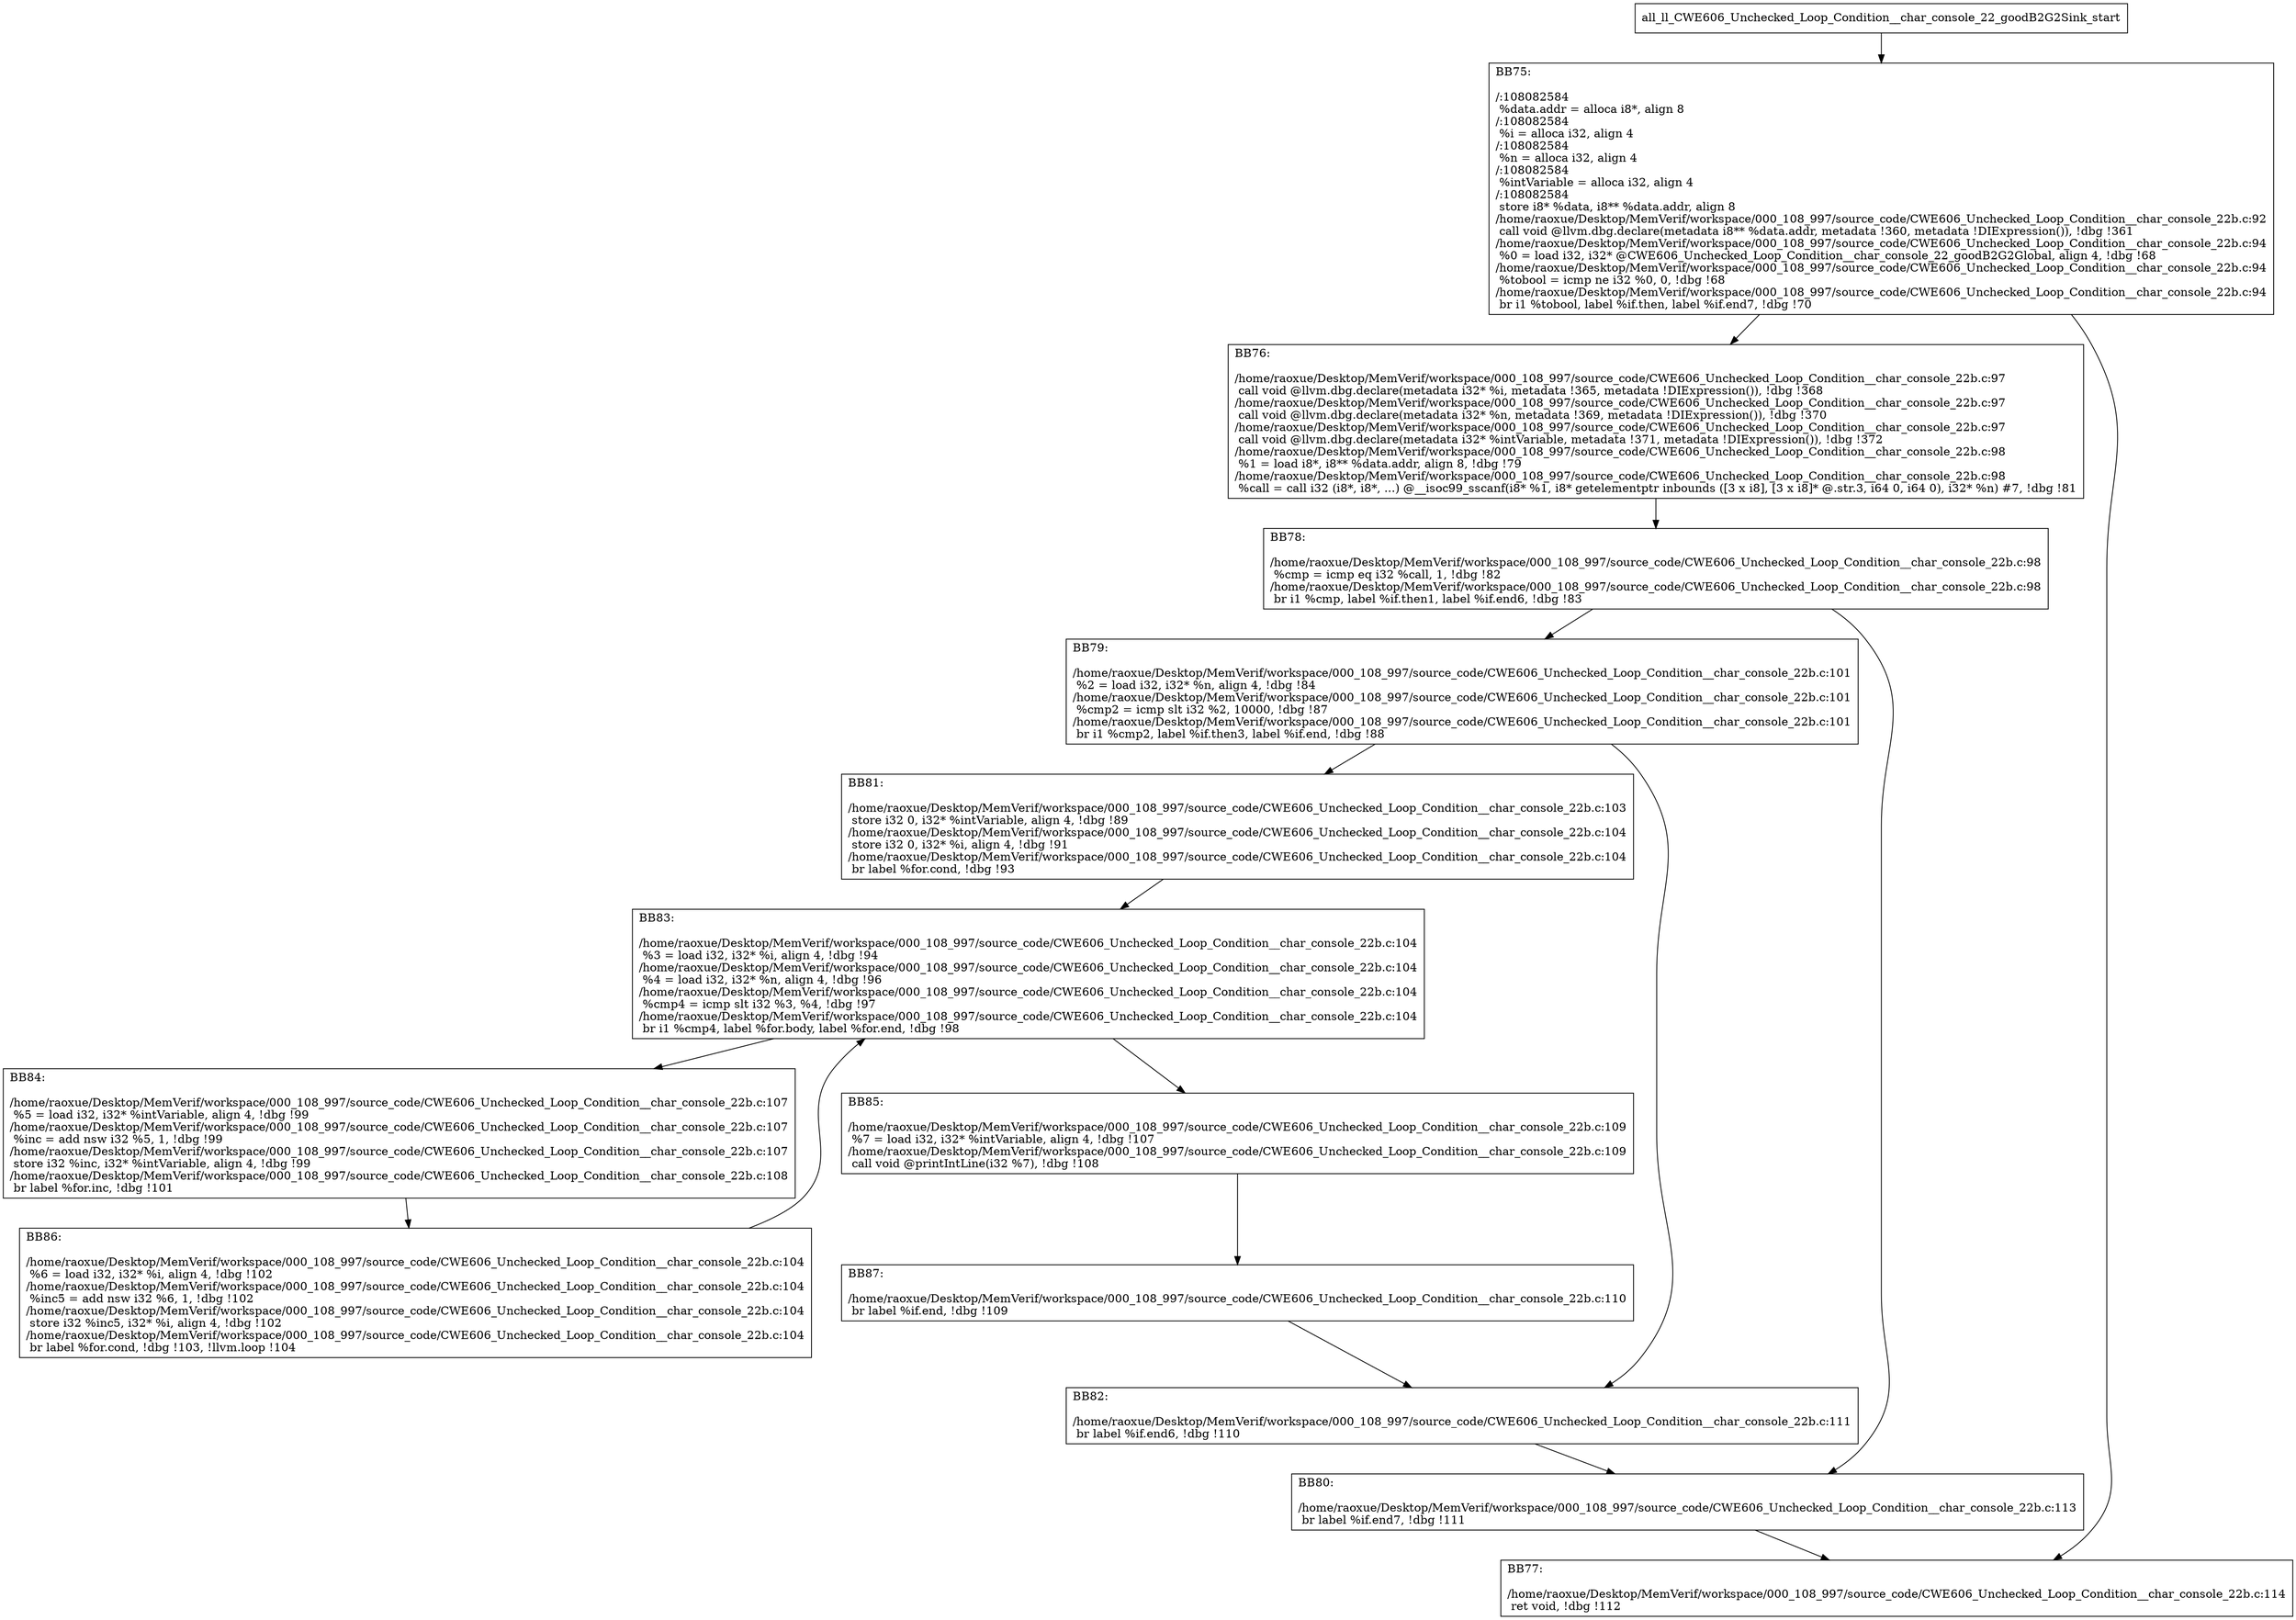 digraph "CFG for'all_ll_CWE606_Unchecked_Loop_Condition__char_console_22_goodB2G2Sink' function" {
	BBall_ll_CWE606_Unchecked_Loop_Condition__char_console_22_goodB2G2Sink_start[shape=record,label="{all_ll_CWE606_Unchecked_Loop_Condition__char_console_22_goodB2G2Sink_start}"];
	BBall_ll_CWE606_Unchecked_Loop_Condition__char_console_22_goodB2G2Sink_start-> all_ll_CWE606_Unchecked_Loop_Condition__char_console_22_goodB2G2SinkBB75;
	all_ll_CWE606_Unchecked_Loop_Condition__char_console_22_goodB2G2SinkBB75 [shape=record, label="{BB75:\l\l/:108082584\l
  %data.addr = alloca i8*, align 8\l
/:108082584\l
  %i = alloca i32, align 4\l
/:108082584\l
  %n = alloca i32, align 4\l
/:108082584\l
  %intVariable = alloca i32, align 4\l
/:108082584\l
  store i8* %data, i8** %data.addr, align 8\l
/home/raoxue/Desktop/MemVerif/workspace/000_108_997/source_code/CWE606_Unchecked_Loop_Condition__char_console_22b.c:92\l
  call void @llvm.dbg.declare(metadata i8** %data.addr, metadata !360, metadata !DIExpression()), !dbg !361\l
/home/raoxue/Desktop/MemVerif/workspace/000_108_997/source_code/CWE606_Unchecked_Loop_Condition__char_console_22b.c:94\l
  %0 = load i32, i32* @CWE606_Unchecked_Loop_Condition__char_console_22_goodB2G2Global, align 4, !dbg !68\l
/home/raoxue/Desktop/MemVerif/workspace/000_108_997/source_code/CWE606_Unchecked_Loop_Condition__char_console_22b.c:94\l
  %tobool = icmp ne i32 %0, 0, !dbg !68\l
/home/raoxue/Desktop/MemVerif/workspace/000_108_997/source_code/CWE606_Unchecked_Loop_Condition__char_console_22b.c:94\l
  br i1 %tobool, label %if.then, label %if.end7, !dbg !70\l
}"];
	all_ll_CWE606_Unchecked_Loop_Condition__char_console_22_goodB2G2SinkBB75-> all_ll_CWE606_Unchecked_Loop_Condition__char_console_22_goodB2G2SinkBB76;
	all_ll_CWE606_Unchecked_Loop_Condition__char_console_22_goodB2G2SinkBB75-> all_ll_CWE606_Unchecked_Loop_Condition__char_console_22_goodB2G2SinkBB77;
	all_ll_CWE606_Unchecked_Loop_Condition__char_console_22_goodB2G2SinkBB76 [shape=record, label="{BB76:\l\l/home/raoxue/Desktop/MemVerif/workspace/000_108_997/source_code/CWE606_Unchecked_Loop_Condition__char_console_22b.c:97\l
  call void @llvm.dbg.declare(metadata i32* %i, metadata !365, metadata !DIExpression()), !dbg !368\l
/home/raoxue/Desktop/MemVerif/workspace/000_108_997/source_code/CWE606_Unchecked_Loop_Condition__char_console_22b.c:97\l
  call void @llvm.dbg.declare(metadata i32* %n, metadata !369, metadata !DIExpression()), !dbg !370\l
/home/raoxue/Desktop/MemVerif/workspace/000_108_997/source_code/CWE606_Unchecked_Loop_Condition__char_console_22b.c:97\l
  call void @llvm.dbg.declare(metadata i32* %intVariable, metadata !371, metadata !DIExpression()), !dbg !372\l
/home/raoxue/Desktop/MemVerif/workspace/000_108_997/source_code/CWE606_Unchecked_Loop_Condition__char_console_22b.c:98\l
  %1 = load i8*, i8** %data.addr, align 8, !dbg !79\l
/home/raoxue/Desktop/MemVerif/workspace/000_108_997/source_code/CWE606_Unchecked_Loop_Condition__char_console_22b.c:98\l
  %call = call i32 (i8*, i8*, ...) @__isoc99_sscanf(i8* %1, i8* getelementptr inbounds ([3 x i8], [3 x i8]* @.str.3, i64 0, i64 0), i32* %n) #7, !dbg !81\l
}"];
	all_ll_CWE606_Unchecked_Loop_Condition__char_console_22_goodB2G2SinkBB76-> all_ll_CWE606_Unchecked_Loop_Condition__char_console_22_goodB2G2SinkBB78;
	all_ll_CWE606_Unchecked_Loop_Condition__char_console_22_goodB2G2SinkBB78 [shape=record, label="{BB78:\l\l/home/raoxue/Desktop/MemVerif/workspace/000_108_997/source_code/CWE606_Unchecked_Loop_Condition__char_console_22b.c:98\l
  %cmp = icmp eq i32 %call, 1, !dbg !82\l
/home/raoxue/Desktop/MemVerif/workspace/000_108_997/source_code/CWE606_Unchecked_Loop_Condition__char_console_22b.c:98\l
  br i1 %cmp, label %if.then1, label %if.end6, !dbg !83\l
}"];
	all_ll_CWE606_Unchecked_Loop_Condition__char_console_22_goodB2G2SinkBB78-> all_ll_CWE606_Unchecked_Loop_Condition__char_console_22_goodB2G2SinkBB79;
	all_ll_CWE606_Unchecked_Loop_Condition__char_console_22_goodB2G2SinkBB78-> all_ll_CWE606_Unchecked_Loop_Condition__char_console_22_goodB2G2SinkBB80;
	all_ll_CWE606_Unchecked_Loop_Condition__char_console_22_goodB2G2SinkBB79 [shape=record, label="{BB79:\l\l/home/raoxue/Desktop/MemVerif/workspace/000_108_997/source_code/CWE606_Unchecked_Loop_Condition__char_console_22b.c:101\l
  %2 = load i32, i32* %n, align 4, !dbg !84\l
/home/raoxue/Desktop/MemVerif/workspace/000_108_997/source_code/CWE606_Unchecked_Loop_Condition__char_console_22b.c:101\l
  %cmp2 = icmp slt i32 %2, 10000, !dbg !87\l
/home/raoxue/Desktop/MemVerif/workspace/000_108_997/source_code/CWE606_Unchecked_Loop_Condition__char_console_22b.c:101\l
  br i1 %cmp2, label %if.then3, label %if.end, !dbg !88\l
}"];
	all_ll_CWE606_Unchecked_Loop_Condition__char_console_22_goodB2G2SinkBB79-> all_ll_CWE606_Unchecked_Loop_Condition__char_console_22_goodB2G2SinkBB81;
	all_ll_CWE606_Unchecked_Loop_Condition__char_console_22_goodB2G2SinkBB79-> all_ll_CWE606_Unchecked_Loop_Condition__char_console_22_goodB2G2SinkBB82;
	all_ll_CWE606_Unchecked_Loop_Condition__char_console_22_goodB2G2SinkBB81 [shape=record, label="{BB81:\l\l/home/raoxue/Desktop/MemVerif/workspace/000_108_997/source_code/CWE606_Unchecked_Loop_Condition__char_console_22b.c:103\l
  store i32 0, i32* %intVariable, align 4, !dbg !89\l
/home/raoxue/Desktop/MemVerif/workspace/000_108_997/source_code/CWE606_Unchecked_Loop_Condition__char_console_22b.c:104\l
  store i32 0, i32* %i, align 4, !dbg !91\l
/home/raoxue/Desktop/MemVerif/workspace/000_108_997/source_code/CWE606_Unchecked_Loop_Condition__char_console_22b.c:104\l
  br label %for.cond, !dbg !93\l
}"];
	all_ll_CWE606_Unchecked_Loop_Condition__char_console_22_goodB2G2SinkBB81-> all_ll_CWE606_Unchecked_Loop_Condition__char_console_22_goodB2G2SinkBB83;
	all_ll_CWE606_Unchecked_Loop_Condition__char_console_22_goodB2G2SinkBB83 [shape=record, label="{BB83:\l\l/home/raoxue/Desktop/MemVerif/workspace/000_108_997/source_code/CWE606_Unchecked_Loop_Condition__char_console_22b.c:104\l
  %3 = load i32, i32* %i, align 4, !dbg !94\l
/home/raoxue/Desktop/MemVerif/workspace/000_108_997/source_code/CWE606_Unchecked_Loop_Condition__char_console_22b.c:104\l
  %4 = load i32, i32* %n, align 4, !dbg !96\l
/home/raoxue/Desktop/MemVerif/workspace/000_108_997/source_code/CWE606_Unchecked_Loop_Condition__char_console_22b.c:104\l
  %cmp4 = icmp slt i32 %3, %4, !dbg !97\l
/home/raoxue/Desktop/MemVerif/workspace/000_108_997/source_code/CWE606_Unchecked_Loop_Condition__char_console_22b.c:104\l
  br i1 %cmp4, label %for.body, label %for.end, !dbg !98\l
}"];
	all_ll_CWE606_Unchecked_Loop_Condition__char_console_22_goodB2G2SinkBB83-> all_ll_CWE606_Unchecked_Loop_Condition__char_console_22_goodB2G2SinkBB84;
	all_ll_CWE606_Unchecked_Loop_Condition__char_console_22_goodB2G2SinkBB83-> all_ll_CWE606_Unchecked_Loop_Condition__char_console_22_goodB2G2SinkBB85;
	all_ll_CWE606_Unchecked_Loop_Condition__char_console_22_goodB2G2SinkBB84 [shape=record, label="{BB84:\l\l/home/raoxue/Desktop/MemVerif/workspace/000_108_997/source_code/CWE606_Unchecked_Loop_Condition__char_console_22b.c:107\l
  %5 = load i32, i32* %intVariable, align 4, !dbg !99\l
/home/raoxue/Desktop/MemVerif/workspace/000_108_997/source_code/CWE606_Unchecked_Loop_Condition__char_console_22b.c:107\l
  %inc = add nsw i32 %5, 1, !dbg !99\l
/home/raoxue/Desktop/MemVerif/workspace/000_108_997/source_code/CWE606_Unchecked_Loop_Condition__char_console_22b.c:107\l
  store i32 %inc, i32* %intVariable, align 4, !dbg !99\l
/home/raoxue/Desktop/MemVerif/workspace/000_108_997/source_code/CWE606_Unchecked_Loop_Condition__char_console_22b.c:108\l
  br label %for.inc, !dbg !101\l
}"];
	all_ll_CWE606_Unchecked_Loop_Condition__char_console_22_goodB2G2SinkBB84-> all_ll_CWE606_Unchecked_Loop_Condition__char_console_22_goodB2G2SinkBB86;
	all_ll_CWE606_Unchecked_Loop_Condition__char_console_22_goodB2G2SinkBB86 [shape=record, label="{BB86:\l\l/home/raoxue/Desktop/MemVerif/workspace/000_108_997/source_code/CWE606_Unchecked_Loop_Condition__char_console_22b.c:104\l
  %6 = load i32, i32* %i, align 4, !dbg !102\l
/home/raoxue/Desktop/MemVerif/workspace/000_108_997/source_code/CWE606_Unchecked_Loop_Condition__char_console_22b.c:104\l
  %inc5 = add nsw i32 %6, 1, !dbg !102\l
/home/raoxue/Desktop/MemVerif/workspace/000_108_997/source_code/CWE606_Unchecked_Loop_Condition__char_console_22b.c:104\l
  store i32 %inc5, i32* %i, align 4, !dbg !102\l
/home/raoxue/Desktop/MemVerif/workspace/000_108_997/source_code/CWE606_Unchecked_Loop_Condition__char_console_22b.c:104\l
  br label %for.cond, !dbg !103, !llvm.loop !104\l
}"];
	all_ll_CWE606_Unchecked_Loop_Condition__char_console_22_goodB2G2SinkBB86-> all_ll_CWE606_Unchecked_Loop_Condition__char_console_22_goodB2G2SinkBB83;
	all_ll_CWE606_Unchecked_Loop_Condition__char_console_22_goodB2G2SinkBB85 [shape=record, label="{BB85:\l\l/home/raoxue/Desktop/MemVerif/workspace/000_108_997/source_code/CWE606_Unchecked_Loop_Condition__char_console_22b.c:109\l
  %7 = load i32, i32* %intVariable, align 4, !dbg !107\l
/home/raoxue/Desktop/MemVerif/workspace/000_108_997/source_code/CWE606_Unchecked_Loop_Condition__char_console_22b.c:109\l
  call void @printIntLine(i32 %7), !dbg !108\l
}"];
	all_ll_CWE606_Unchecked_Loop_Condition__char_console_22_goodB2G2SinkBB85-> all_ll_CWE606_Unchecked_Loop_Condition__char_console_22_goodB2G2SinkBB87;
	all_ll_CWE606_Unchecked_Loop_Condition__char_console_22_goodB2G2SinkBB87 [shape=record, label="{BB87:\l\l/home/raoxue/Desktop/MemVerif/workspace/000_108_997/source_code/CWE606_Unchecked_Loop_Condition__char_console_22b.c:110\l
  br label %if.end, !dbg !109\l
}"];
	all_ll_CWE606_Unchecked_Loop_Condition__char_console_22_goodB2G2SinkBB87-> all_ll_CWE606_Unchecked_Loop_Condition__char_console_22_goodB2G2SinkBB82;
	all_ll_CWE606_Unchecked_Loop_Condition__char_console_22_goodB2G2SinkBB82 [shape=record, label="{BB82:\l\l/home/raoxue/Desktop/MemVerif/workspace/000_108_997/source_code/CWE606_Unchecked_Loop_Condition__char_console_22b.c:111\l
  br label %if.end6, !dbg !110\l
}"];
	all_ll_CWE606_Unchecked_Loop_Condition__char_console_22_goodB2G2SinkBB82-> all_ll_CWE606_Unchecked_Loop_Condition__char_console_22_goodB2G2SinkBB80;
	all_ll_CWE606_Unchecked_Loop_Condition__char_console_22_goodB2G2SinkBB80 [shape=record, label="{BB80:\l\l/home/raoxue/Desktop/MemVerif/workspace/000_108_997/source_code/CWE606_Unchecked_Loop_Condition__char_console_22b.c:113\l
  br label %if.end7, !dbg !111\l
}"];
	all_ll_CWE606_Unchecked_Loop_Condition__char_console_22_goodB2G2SinkBB80-> all_ll_CWE606_Unchecked_Loop_Condition__char_console_22_goodB2G2SinkBB77;
	all_ll_CWE606_Unchecked_Loop_Condition__char_console_22_goodB2G2SinkBB77 [shape=record, label="{BB77:\l\l/home/raoxue/Desktop/MemVerif/workspace/000_108_997/source_code/CWE606_Unchecked_Loop_Condition__char_console_22b.c:114\l
  ret void, !dbg !112\l
}"];
}
